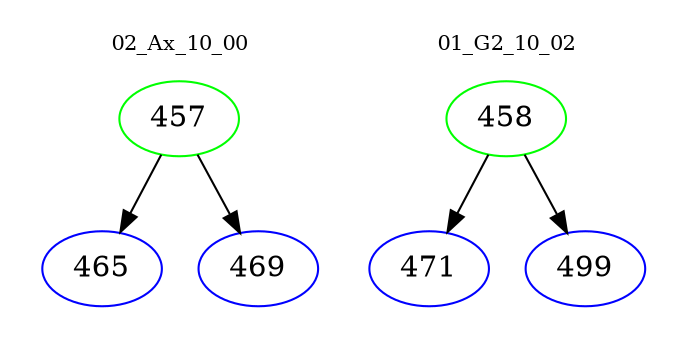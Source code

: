 digraph{
subgraph cluster_0 {
color = white
label = "02_Ax_10_00";
fontsize=10;
T0_457 [label="457", color="green"]
T0_457 -> T0_465 [color="black"]
T0_465 [label="465", color="blue"]
T0_457 -> T0_469 [color="black"]
T0_469 [label="469", color="blue"]
}
subgraph cluster_1 {
color = white
label = "01_G2_10_02";
fontsize=10;
T1_458 [label="458", color="green"]
T1_458 -> T1_471 [color="black"]
T1_471 [label="471", color="blue"]
T1_458 -> T1_499 [color="black"]
T1_499 [label="499", color="blue"]
}
}
